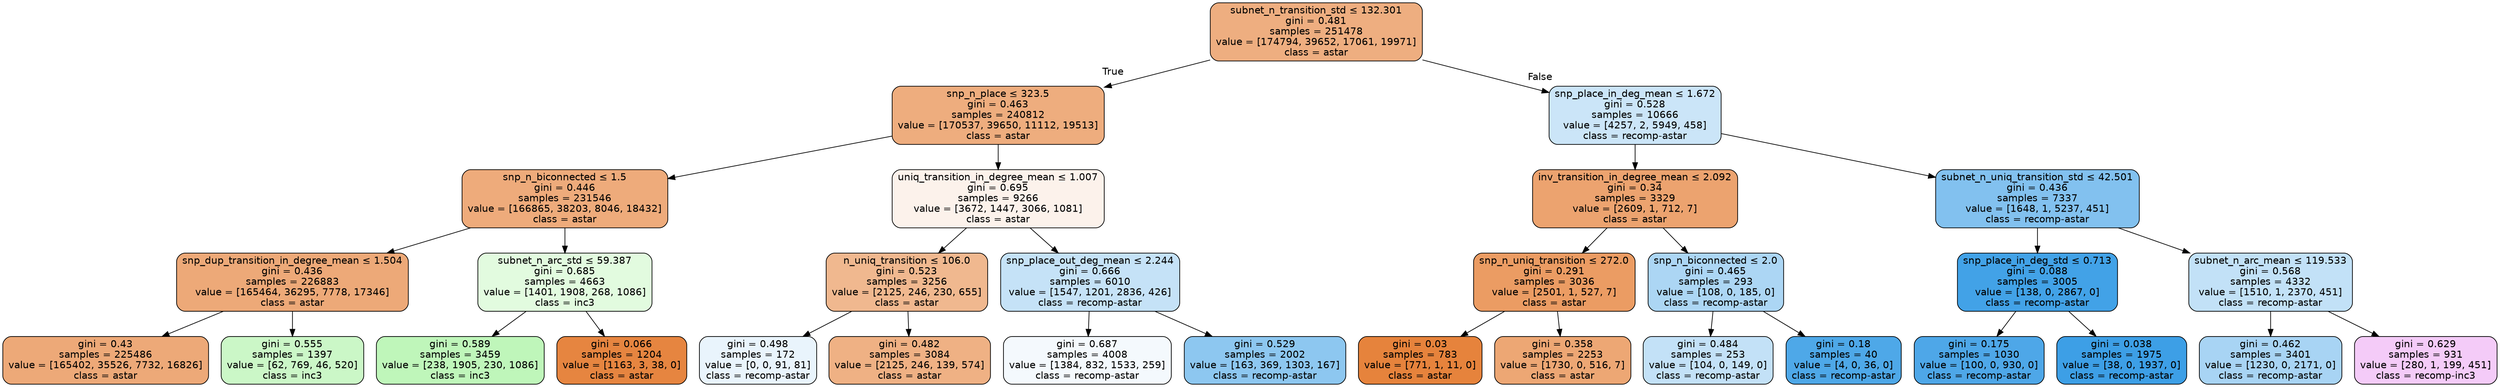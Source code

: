 digraph Tree {
node [shape=box, style="filled, rounded", color="black", fontname=helvetica] ;
edge [fontname=helvetica] ;
0 [label=<subnet_n_transition_std &le; 132.301<br/>gini = 0.481<br/>samples = 251478<br/>value = [174794, 39652, 17061, 19971]<br/>class = astar>, fillcolor="#e58139a3"] ;
1 [label=<snp_n_place &le; 323.5<br/>gini = 0.463<br/>samples = 240812<br/>value = [170537, 39650, 11112, 19513]<br/>class = astar>, fillcolor="#e58139a6"] ;
0 -> 1 [labeldistance=2.5, labelangle=45, headlabel="True"] ;
2 [label=<snp_n_biconnected &le; 1.5<br/>gini = 0.446<br/>samples = 231546<br/>value = [166865, 38203, 8046, 18432]<br/>class = astar>, fillcolor="#e58139aa"] ;
1 -> 2 ;
3 [label=<snp_dup_transition_in_degree_mean &le; 1.504<br/>gini = 0.436<br/>samples = 226883<br/>value = [165464, 36295, 7778, 17346]<br/>class = astar>, fillcolor="#e58139ad"] ;
2 -> 3 ;
4 [label=<gini = 0.43<br/>samples = 225486<br/>value = [165402, 35526, 7732, 16826]<br/>class = astar>, fillcolor="#e58139ae"] ;
3 -> 4 ;
5 [label=<gini = 0.555<br/>samples = 1397<br/>value = [62, 769, 46, 520]<br/>class = inc3>, fillcolor="#47e53948"] ;
3 -> 5 ;
6 [label=<subnet_n_arc_std &le; 59.387<br/>gini = 0.685<br/>samples = 4663<br/>value = [1401, 1908, 268, 1086]<br/>class = inc3>, fillcolor="#47e53928"] ;
2 -> 6 ;
7 [label=<gini = 0.589<br/>samples = 3459<br/>value = [238, 1905, 230, 1086]<br/>class = inc3>, fillcolor="#47e53958"] ;
6 -> 7 ;
8 [label=<gini = 0.066<br/>samples = 1204<br/>value = [1163, 3, 38, 0]<br/>class = astar>, fillcolor="#e58139f6"] ;
6 -> 8 ;
9 [label=<uniq_transition_in_degree_mean &le; 1.007<br/>gini = 0.695<br/>samples = 9266<br/>value = [3672, 1447, 3066, 1081]<br/>class = astar>, fillcolor="#e5813919"] ;
1 -> 9 ;
10 [label=<n_uniq_transition &le; 106.0<br/>gini = 0.523<br/>samples = 3256<br/>value = [2125, 246, 230, 655]<br/>class = astar>, fillcolor="#e5813990"] ;
9 -> 10 ;
11 [label=<gini = 0.498<br/>samples = 172<br/>value = [0, 0, 91, 81]<br/>class = recomp-astar>, fillcolor="#399de51c"] ;
10 -> 11 ;
12 [label=<gini = 0.482<br/>samples = 3084<br/>value = [2125, 246, 139, 574]<br/>class = astar>, fillcolor="#e581399e"] ;
10 -> 12 ;
13 [label=<snp_place_out_deg_mean &le; 2.244<br/>gini = 0.666<br/>samples = 6010<br/>value = [1547, 1201, 2836, 426]<br/>class = recomp-astar>, fillcolor="#399de54a"] ;
9 -> 13 ;
14 [label=<gini = 0.687<br/>samples = 4008<br/>value = [1384, 832, 1533, 259]<br/>class = recomp-astar>, fillcolor="#399de50e"] ;
13 -> 14 ;
15 [label=<gini = 0.529<br/>samples = 2002<br/>value = [163, 369, 1303, 167]<br/>class = recomp-astar>, fillcolor="#399de592"] ;
13 -> 15 ;
16 [label=<snp_place_in_deg_mean &le; 1.672<br/>gini = 0.528<br/>samples = 10666<br/>value = [4257, 2, 5949, 458]<br/>class = recomp-astar>, fillcolor="#399de543"] ;
0 -> 16 [labeldistance=2.5, labelangle=-45, headlabel="False"] ;
17 [label=<inv_transition_in_degree_mean &le; 2.092<br/>gini = 0.34<br/>samples = 3329<br/>value = [2609, 1, 712, 7]<br/>class = astar>, fillcolor="#e58139b9"] ;
16 -> 17 ;
18 [label=<snp_n_uniq_transition &le; 272.0<br/>gini = 0.291<br/>samples = 3036<br/>value = [2501, 1, 527, 7]<br/>class = astar>, fillcolor="#e58139c9"] ;
17 -> 18 ;
19 [label=<gini = 0.03<br/>samples = 783<br/>value = [771, 1, 11, 0]<br/>class = astar>, fillcolor="#e58139fb"] ;
18 -> 19 ;
20 [label=<gini = 0.358<br/>samples = 2253<br/>value = [1730, 0, 516, 7]<br/>class = astar>, fillcolor="#e58139b2"] ;
18 -> 20 ;
21 [label=<snp_n_biconnected &le; 2.0<br/>gini = 0.465<br/>samples = 293<br/>value = [108, 0, 185, 0]<br/>class = recomp-astar>, fillcolor="#399de56a"] ;
17 -> 21 ;
22 [label=<gini = 0.484<br/>samples = 253<br/>value = [104, 0, 149, 0]<br/>class = recomp-astar>, fillcolor="#399de54d"] ;
21 -> 22 ;
23 [label=<gini = 0.18<br/>samples = 40<br/>value = [4, 0, 36, 0]<br/>class = recomp-astar>, fillcolor="#399de5e3"] ;
21 -> 23 ;
24 [label=<subnet_n_uniq_transition_std &le; 42.501<br/>gini = 0.436<br/>samples = 7337<br/>value = [1648, 1, 5237, 451]<br/>class = recomp-astar>, fillcolor="#399de5a1"] ;
16 -> 24 ;
25 [label=<snp_place_in_deg_std &le; 0.713<br/>gini = 0.088<br/>samples = 3005<br/>value = [138, 0, 2867, 0]<br/>class = recomp-astar>, fillcolor="#399de5f3"] ;
24 -> 25 ;
26 [label=<gini = 0.175<br/>samples = 1030<br/>value = [100, 0, 930, 0]<br/>class = recomp-astar>, fillcolor="#399de5e4"] ;
25 -> 26 ;
27 [label=<gini = 0.038<br/>samples = 1975<br/>value = [38, 0, 1937, 0]<br/>class = recomp-astar>, fillcolor="#399de5fa"] ;
25 -> 27 ;
28 [label=<subnet_n_arc_mean &le; 119.533<br/>gini = 0.568<br/>samples = 4332<br/>value = [1510, 1, 2370, 451]<br/>class = recomp-astar>, fillcolor="#399de54e"] ;
24 -> 28 ;
29 [label=<gini = 0.462<br/>samples = 3401<br/>value = [1230, 0, 2171, 0]<br/>class = recomp-astar>, fillcolor="#399de56f"] ;
28 -> 29 ;
30 [label=<gini = 0.629<br/>samples = 931<br/>value = [280, 1, 199, 451]<br/>class = recomp-inc3>, fillcolor="#d739e543"] ;
28 -> 30 ;
}